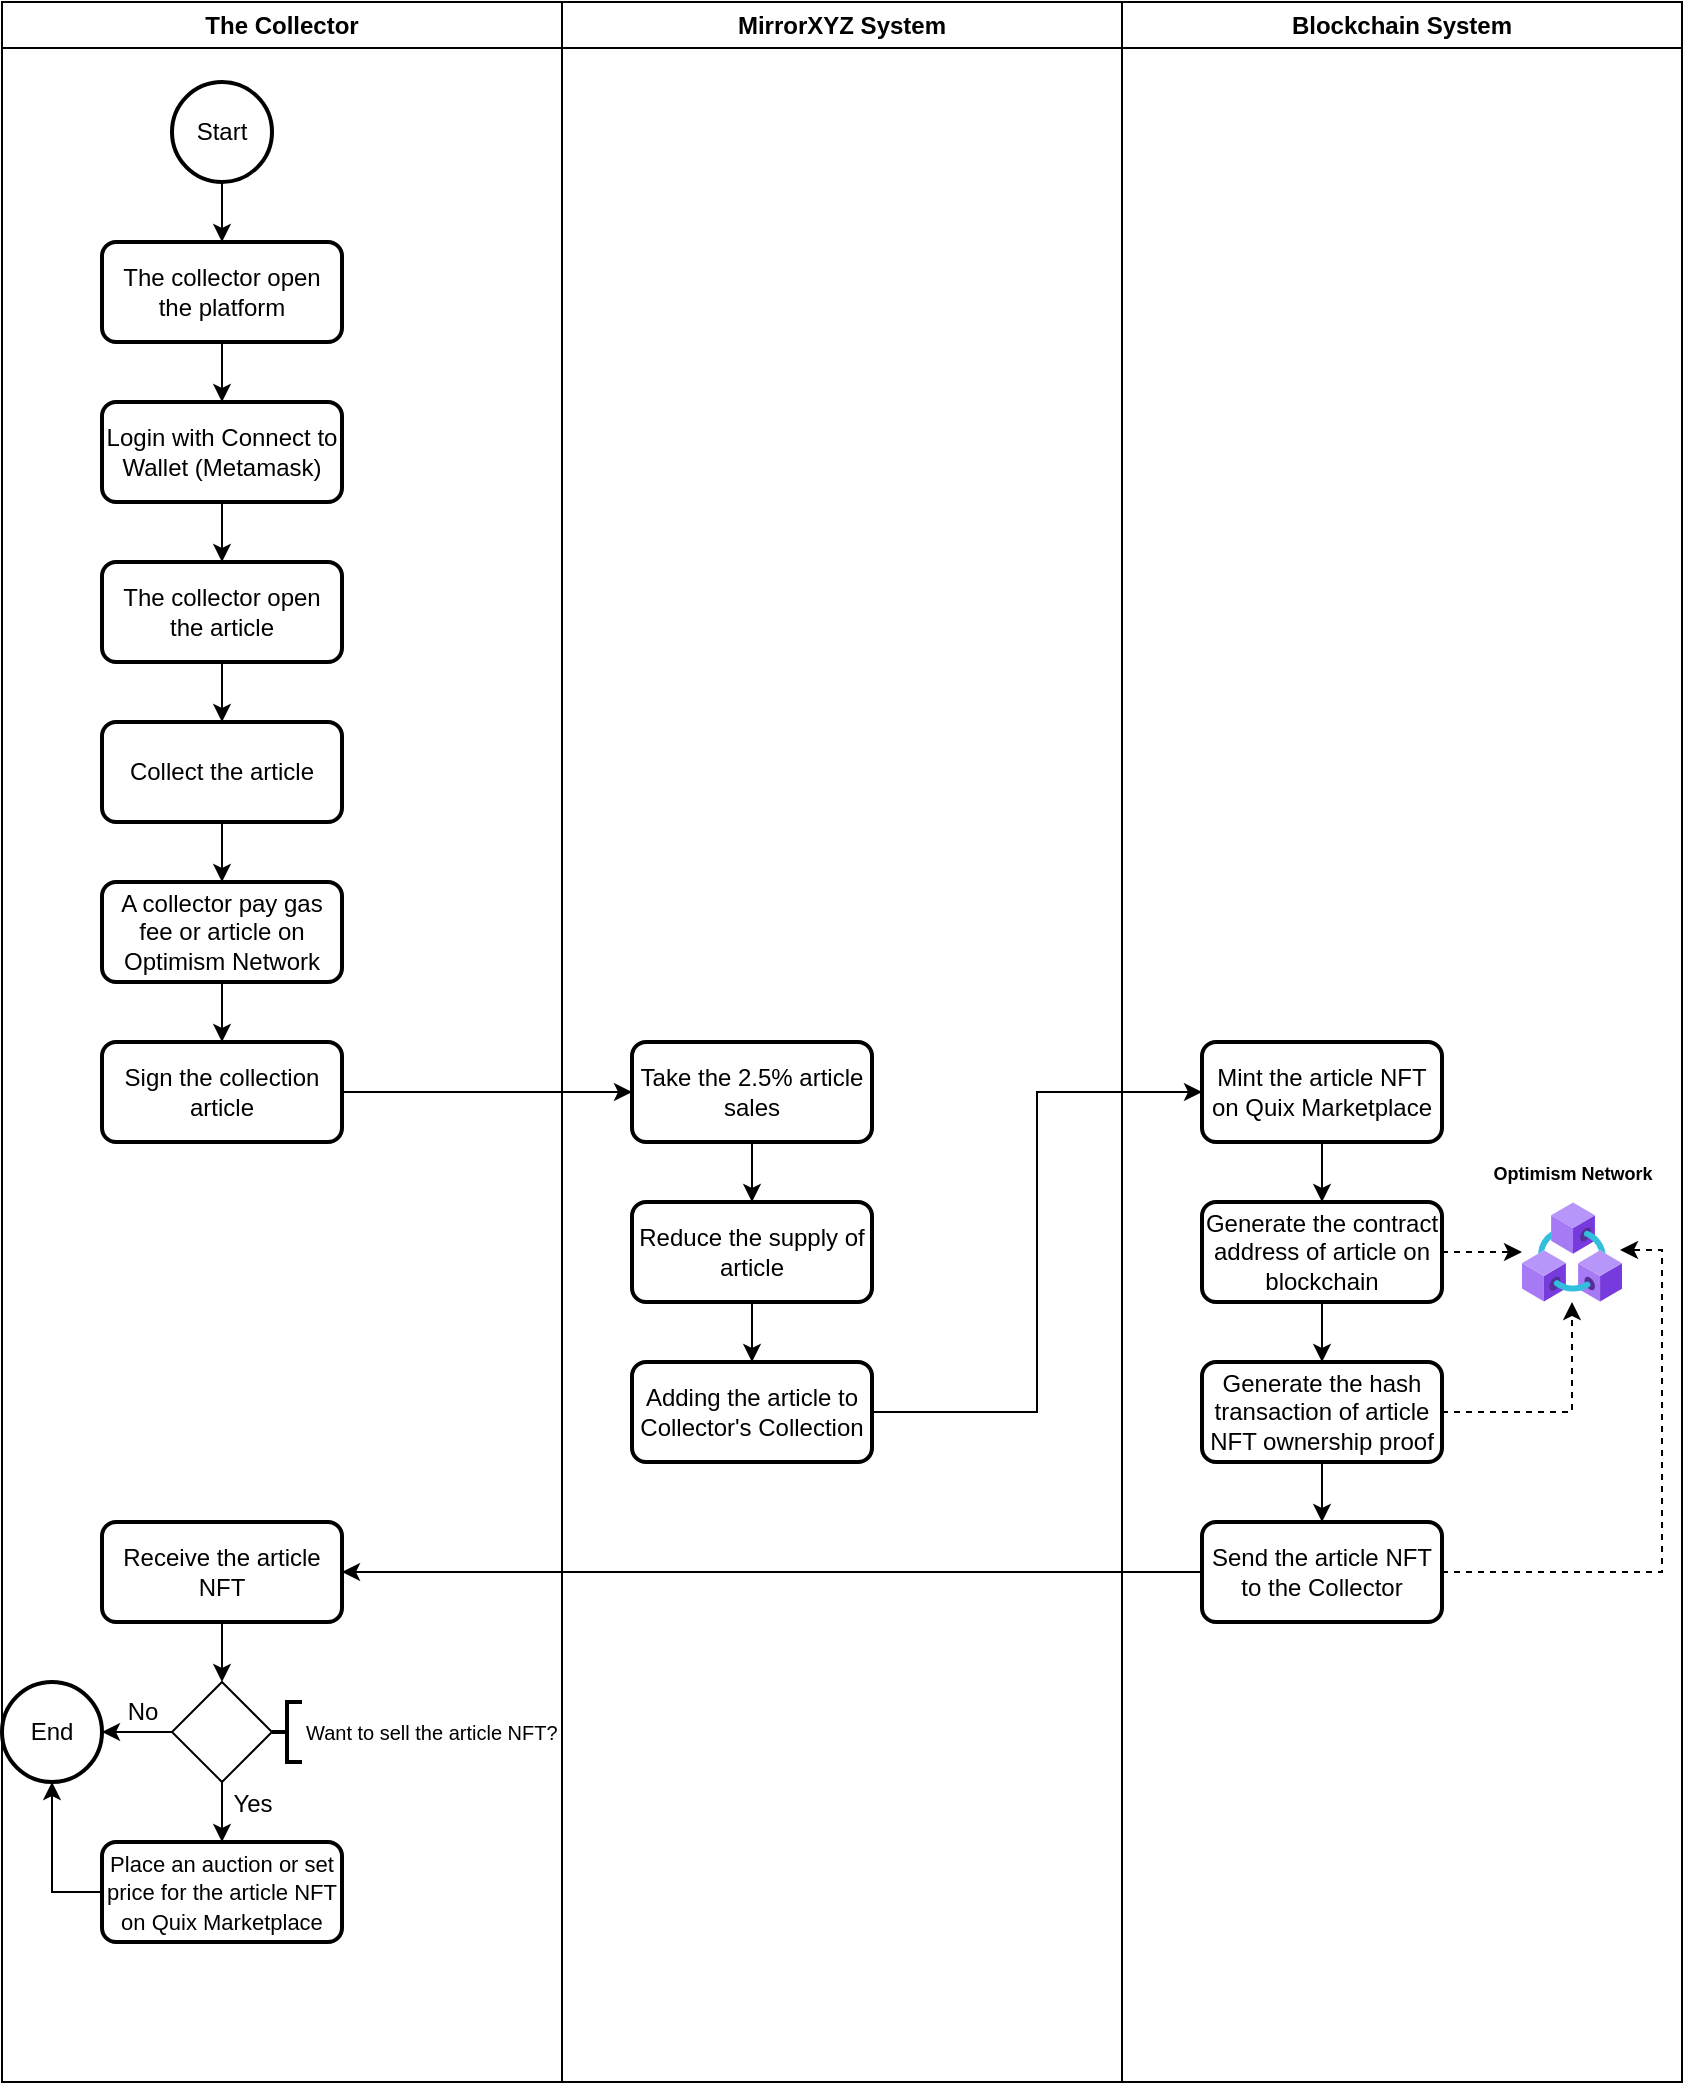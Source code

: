 <mxfile version="20.7.4" type="github">
  <diagram id="e09bLpUF1ZJtZQuKWmes" name="Page-1">
    <mxGraphModel dx="880" dy="444" grid="1" gridSize="10" guides="1" tooltips="1" connect="1" arrows="1" fold="1" page="1" pageScale="1" pageWidth="850" pageHeight="1100" math="0" shadow="0">
      <root>
        <mxCell id="0" />
        <mxCell id="1" parent="0" />
        <mxCell id="Z9Fre3UdySbfOPSyORNE-1" value="The Collector" style="swimlane;whiteSpace=wrap;html=1;" vertex="1" parent="1">
          <mxGeometry x="5" y="40" width="280" height="1040" as="geometry">
            <mxRectangle x="20" y="40" width="100" height="30" as="alternateBounds" />
          </mxGeometry>
        </mxCell>
        <mxCell id="Z9Fre3UdySbfOPSyORNE-2" style="edgeStyle=orthogonalEdgeStyle;rounded=0;orthogonalLoop=1;jettySize=auto;html=1;exitX=0.5;exitY=1;exitDx=0;exitDy=0;exitPerimeter=0;entryX=0.5;entryY=0;entryDx=0;entryDy=0;" edge="1" parent="Z9Fre3UdySbfOPSyORNE-1" source="Z9Fre3UdySbfOPSyORNE-3" target="Z9Fre3UdySbfOPSyORNE-5">
          <mxGeometry relative="1" as="geometry" />
        </mxCell>
        <mxCell id="Z9Fre3UdySbfOPSyORNE-3" value="Start" style="strokeWidth=2;html=1;shape=mxgraph.flowchart.start_2;whiteSpace=wrap;" vertex="1" parent="Z9Fre3UdySbfOPSyORNE-1">
          <mxGeometry x="85" y="40" width="50" height="50" as="geometry" />
        </mxCell>
        <mxCell id="Z9Fre3UdySbfOPSyORNE-4" style="edgeStyle=orthogonalEdgeStyle;rounded=0;orthogonalLoop=1;jettySize=auto;html=1;exitX=0.5;exitY=1;exitDx=0;exitDy=0;entryX=0.5;entryY=0;entryDx=0;entryDy=0;" edge="1" parent="Z9Fre3UdySbfOPSyORNE-1" source="Z9Fre3UdySbfOPSyORNE-5" target="Z9Fre3UdySbfOPSyORNE-7">
          <mxGeometry relative="1" as="geometry" />
        </mxCell>
        <mxCell id="Z9Fre3UdySbfOPSyORNE-5" value="The collector open the platform" style="rounded=1;whiteSpace=wrap;html=1;absoluteArcSize=1;arcSize=14;strokeWidth=2;" vertex="1" parent="Z9Fre3UdySbfOPSyORNE-1">
          <mxGeometry x="50" y="120" width="120" height="50" as="geometry" />
        </mxCell>
        <mxCell id="Z9Fre3UdySbfOPSyORNE-6" style="edgeStyle=orthogonalEdgeStyle;rounded=0;orthogonalLoop=1;jettySize=auto;html=1;exitX=0.5;exitY=1;exitDx=0;exitDy=0;entryX=0.5;entryY=0;entryDx=0;entryDy=0;" edge="1" parent="Z9Fre3UdySbfOPSyORNE-1" source="Z9Fre3UdySbfOPSyORNE-7" target="Z9Fre3UdySbfOPSyORNE-9">
          <mxGeometry relative="1" as="geometry" />
        </mxCell>
        <mxCell id="Z9Fre3UdySbfOPSyORNE-7" value="Login with Connect to Wallet (Metamask)" style="rounded=1;whiteSpace=wrap;html=1;absoluteArcSize=1;arcSize=14;strokeWidth=2;" vertex="1" parent="Z9Fre3UdySbfOPSyORNE-1">
          <mxGeometry x="50" y="200" width="120" height="50" as="geometry" />
        </mxCell>
        <mxCell id="Z9Fre3UdySbfOPSyORNE-8" style="edgeStyle=orthogonalEdgeStyle;rounded=0;orthogonalLoop=1;jettySize=auto;html=1;exitX=0.5;exitY=1;exitDx=0;exitDy=0;entryX=0.5;entryY=0;entryDx=0;entryDy=0;" edge="1" parent="Z9Fre3UdySbfOPSyORNE-1" source="Z9Fre3UdySbfOPSyORNE-9" target="Z9Fre3UdySbfOPSyORNE-11">
          <mxGeometry relative="1" as="geometry" />
        </mxCell>
        <mxCell id="Z9Fre3UdySbfOPSyORNE-9" value="The collector open the article" style="rounded=1;whiteSpace=wrap;html=1;absoluteArcSize=1;arcSize=14;strokeWidth=2;" vertex="1" parent="Z9Fre3UdySbfOPSyORNE-1">
          <mxGeometry x="50" y="280" width="120" height="50" as="geometry" />
        </mxCell>
        <mxCell id="Z9Fre3UdySbfOPSyORNE-10" style="edgeStyle=orthogonalEdgeStyle;rounded=0;orthogonalLoop=1;jettySize=auto;html=1;exitX=0.5;exitY=1;exitDx=0;exitDy=0;entryX=0.5;entryY=0;entryDx=0;entryDy=0;" edge="1" parent="Z9Fre3UdySbfOPSyORNE-1" source="Z9Fre3UdySbfOPSyORNE-11" target="Z9Fre3UdySbfOPSyORNE-12">
          <mxGeometry relative="1" as="geometry" />
        </mxCell>
        <mxCell id="Z9Fre3UdySbfOPSyORNE-11" value="Collect the article" style="rounded=1;whiteSpace=wrap;html=1;absoluteArcSize=1;arcSize=14;strokeWidth=2;" vertex="1" parent="Z9Fre3UdySbfOPSyORNE-1">
          <mxGeometry x="50" y="360" width="120" height="50" as="geometry" />
        </mxCell>
        <mxCell id="Z9Fre3UdySbfOPSyORNE-42" style="edgeStyle=orthogonalEdgeStyle;rounded=0;orthogonalLoop=1;jettySize=auto;html=1;exitX=0.5;exitY=1;exitDx=0;exitDy=0;entryX=0.5;entryY=0;entryDx=0;entryDy=0;" edge="1" parent="Z9Fre3UdySbfOPSyORNE-1" source="Z9Fre3UdySbfOPSyORNE-12" target="Z9Fre3UdySbfOPSyORNE-41">
          <mxGeometry relative="1" as="geometry" />
        </mxCell>
        <mxCell id="Z9Fre3UdySbfOPSyORNE-12" value="A collector pay gas fee or article on Optimism Network" style="rounded=1;whiteSpace=wrap;html=1;absoluteArcSize=1;arcSize=14;strokeWidth=2;" vertex="1" parent="Z9Fre3UdySbfOPSyORNE-1">
          <mxGeometry x="50" y="440" width="120" height="50" as="geometry" />
        </mxCell>
        <mxCell id="Z9Fre3UdySbfOPSyORNE-41" value="Sign the collection article" style="rounded=1;whiteSpace=wrap;html=1;absoluteArcSize=1;arcSize=14;strokeWidth=2;" vertex="1" parent="Z9Fre3UdySbfOPSyORNE-1">
          <mxGeometry x="50" y="520" width="120" height="50" as="geometry" />
        </mxCell>
        <mxCell id="Z9Fre3UdySbfOPSyORNE-57" style="edgeStyle=orthogonalEdgeStyle;rounded=0;orthogonalLoop=1;jettySize=auto;html=1;exitX=0.5;exitY=1;exitDx=0;exitDy=0;entryX=0.5;entryY=0;entryDx=0;entryDy=0;" edge="1" parent="Z9Fre3UdySbfOPSyORNE-1" source="Z9Fre3UdySbfOPSyORNE-54" target="Z9Fre3UdySbfOPSyORNE-56">
          <mxGeometry relative="1" as="geometry" />
        </mxCell>
        <mxCell id="Z9Fre3UdySbfOPSyORNE-54" value="Receive the article NFT" style="rounded=1;whiteSpace=wrap;html=1;absoluteArcSize=1;arcSize=14;strokeWidth=2;" vertex="1" parent="Z9Fre3UdySbfOPSyORNE-1">
          <mxGeometry x="50" y="760" width="120" height="50" as="geometry" />
        </mxCell>
        <mxCell id="Z9Fre3UdySbfOPSyORNE-63" style="edgeStyle=orthogonalEdgeStyle;rounded=0;orthogonalLoop=1;jettySize=auto;html=1;exitX=0;exitY=0.5;exitDx=0;exitDy=0;entryX=1;entryY=0.5;entryDx=0;entryDy=0;entryPerimeter=0;fontSize=10;" edge="1" parent="Z9Fre3UdySbfOPSyORNE-1" source="Z9Fre3UdySbfOPSyORNE-56" target="Z9Fre3UdySbfOPSyORNE-62">
          <mxGeometry relative="1" as="geometry" />
        </mxCell>
        <mxCell id="Z9Fre3UdySbfOPSyORNE-66" style="edgeStyle=orthogonalEdgeStyle;rounded=0;orthogonalLoop=1;jettySize=auto;html=1;exitX=0.5;exitY=1;exitDx=0;exitDy=0;entryX=0.5;entryY=0;entryDx=0;entryDy=0;fontSize=12;" edge="1" parent="Z9Fre3UdySbfOPSyORNE-1" source="Z9Fre3UdySbfOPSyORNE-56" target="Z9Fre3UdySbfOPSyORNE-65">
          <mxGeometry relative="1" as="geometry" />
        </mxCell>
        <mxCell id="Z9Fre3UdySbfOPSyORNE-56" value="" style="rhombus;whiteSpace=wrap;html=1;" vertex="1" parent="Z9Fre3UdySbfOPSyORNE-1">
          <mxGeometry x="85" y="840" width="50" height="50" as="geometry" />
        </mxCell>
        <mxCell id="Z9Fre3UdySbfOPSyORNE-58" value="Want to sell the article NFT?" style="strokeWidth=2;html=1;shape=mxgraph.flowchart.annotation_2;align=left;labelPosition=right;pointerEvents=1;fontSize=10;" vertex="1" parent="Z9Fre3UdySbfOPSyORNE-1">
          <mxGeometry x="135" y="850" width="15" height="30" as="geometry" />
        </mxCell>
        <mxCell id="Z9Fre3UdySbfOPSyORNE-62" value="End" style="strokeWidth=2;html=1;shape=mxgraph.flowchart.start_2;whiteSpace=wrap;" vertex="1" parent="Z9Fre3UdySbfOPSyORNE-1">
          <mxGeometry y="840" width="50" height="50" as="geometry" />
        </mxCell>
        <mxCell id="Z9Fre3UdySbfOPSyORNE-64" value="&lt;font style=&quot;font-size: 12px;&quot;&gt;No&lt;/font&gt;" style="text;html=1;align=center;verticalAlign=middle;resizable=0;points=[];autosize=1;strokeColor=none;fillColor=none;fontSize=10;" vertex="1" parent="Z9Fre3UdySbfOPSyORNE-1">
          <mxGeometry x="50" y="840" width="40" height="30" as="geometry" />
        </mxCell>
        <mxCell id="Z9Fre3UdySbfOPSyORNE-67" style="edgeStyle=orthogonalEdgeStyle;rounded=0;orthogonalLoop=1;jettySize=auto;html=1;exitX=0;exitY=0.5;exitDx=0;exitDy=0;entryX=0.5;entryY=1;entryDx=0;entryDy=0;entryPerimeter=0;fontSize=12;" edge="1" parent="Z9Fre3UdySbfOPSyORNE-1" source="Z9Fre3UdySbfOPSyORNE-65" target="Z9Fre3UdySbfOPSyORNE-62">
          <mxGeometry relative="1" as="geometry" />
        </mxCell>
        <mxCell id="Z9Fre3UdySbfOPSyORNE-65" value="&lt;font style=&quot;font-size: 11px;&quot;&gt;Place an auction or set price for the article NFT on Quix Marketplace&lt;/font&gt;" style="rounded=1;whiteSpace=wrap;html=1;absoluteArcSize=1;arcSize=14;strokeWidth=2;" vertex="1" parent="Z9Fre3UdySbfOPSyORNE-1">
          <mxGeometry x="50" y="920" width="120" height="50" as="geometry" />
        </mxCell>
        <mxCell id="Z9Fre3UdySbfOPSyORNE-68" value="&lt;font style=&quot;font-size: 12px;&quot;&gt;Yes&lt;/font&gt;" style="text;html=1;align=center;verticalAlign=middle;resizable=0;points=[];autosize=1;strokeColor=none;fillColor=none;fontSize=10;" vertex="1" parent="Z9Fre3UdySbfOPSyORNE-1">
          <mxGeometry x="105" y="886" width="40" height="30" as="geometry" />
        </mxCell>
        <mxCell id="Z9Fre3UdySbfOPSyORNE-16" value="MirrorXYZ System" style="swimlane;whiteSpace=wrap;html=1;" vertex="1" parent="1">
          <mxGeometry x="285" y="40" width="280" height="1040" as="geometry" />
        </mxCell>
        <mxCell id="Z9Fre3UdySbfOPSyORNE-60" style="edgeStyle=orthogonalEdgeStyle;rounded=0;orthogonalLoop=1;jettySize=auto;html=1;exitX=0.5;exitY=1;exitDx=0;exitDy=0;entryX=0.5;entryY=0;entryDx=0;entryDy=0;fontSize=8;" edge="1" parent="Z9Fre3UdySbfOPSyORNE-16" source="Z9Fre3UdySbfOPSyORNE-19" target="Z9Fre3UdySbfOPSyORNE-59">
          <mxGeometry relative="1" as="geometry" />
        </mxCell>
        <mxCell id="Z9Fre3UdySbfOPSyORNE-19" value="Take the 2.5% article sales" style="rounded=1;whiteSpace=wrap;html=1;absoluteArcSize=1;arcSize=14;strokeWidth=2;" vertex="1" parent="Z9Fre3UdySbfOPSyORNE-16">
          <mxGeometry x="35" y="520" width="120" height="50" as="geometry" />
        </mxCell>
        <mxCell id="Z9Fre3UdySbfOPSyORNE-70" style="edgeStyle=orthogonalEdgeStyle;rounded=0;orthogonalLoop=1;jettySize=auto;html=1;exitX=0.5;exitY=1;exitDx=0;exitDy=0;entryX=0.5;entryY=0;entryDx=0;entryDy=0;fontSize=11;" edge="1" parent="Z9Fre3UdySbfOPSyORNE-16" source="Z9Fre3UdySbfOPSyORNE-59" target="Z9Fre3UdySbfOPSyORNE-69">
          <mxGeometry relative="1" as="geometry" />
        </mxCell>
        <mxCell id="Z9Fre3UdySbfOPSyORNE-59" value="Reduce the supply of article" style="rounded=1;whiteSpace=wrap;html=1;absoluteArcSize=1;arcSize=14;strokeWidth=2;" vertex="1" parent="Z9Fre3UdySbfOPSyORNE-16">
          <mxGeometry x="35" y="600" width="120" height="50" as="geometry" />
        </mxCell>
        <mxCell id="Z9Fre3UdySbfOPSyORNE-69" value="Adding the article to Collector&#39;s Collection" style="rounded=1;whiteSpace=wrap;html=1;absoluteArcSize=1;arcSize=14;strokeWidth=2;" vertex="1" parent="Z9Fre3UdySbfOPSyORNE-16">
          <mxGeometry x="35" y="680" width="120" height="50" as="geometry" />
        </mxCell>
        <mxCell id="Z9Fre3UdySbfOPSyORNE-29" value="Blockchain System" style="swimlane;whiteSpace=wrap;html=1;" vertex="1" parent="1">
          <mxGeometry x="565" y="40" width="280" height="1040" as="geometry" />
        </mxCell>
        <mxCell id="Z9Fre3UdySbfOPSyORNE-47" style="edgeStyle=orthogonalEdgeStyle;rounded=0;orthogonalLoop=1;jettySize=auto;html=1;dashed=1;" edge="1" parent="Z9Fre3UdySbfOPSyORNE-29" source="Z9Fre3UdySbfOPSyORNE-32" target="Z9Fre3UdySbfOPSyORNE-33">
          <mxGeometry relative="1" as="geometry" />
        </mxCell>
        <mxCell id="Z9Fre3UdySbfOPSyORNE-48" style="edgeStyle=orthogonalEdgeStyle;rounded=0;orthogonalLoop=1;jettySize=auto;html=1;exitX=0.5;exitY=1;exitDx=0;exitDy=0;entryX=0.5;entryY=0;entryDx=0;entryDy=0;" edge="1" parent="Z9Fre3UdySbfOPSyORNE-29" source="Z9Fre3UdySbfOPSyORNE-32" target="Z9Fre3UdySbfOPSyORNE-35">
          <mxGeometry relative="1" as="geometry" />
        </mxCell>
        <mxCell id="Z9Fre3UdySbfOPSyORNE-32" value="Generate the contract address of article on blockchain" style="rounded=1;whiteSpace=wrap;html=1;absoluteArcSize=1;arcSize=14;strokeWidth=2;" vertex="1" parent="Z9Fre3UdySbfOPSyORNE-29">
          <mxGeometry x="40" y="600" width="120" height="50" as="geometry" />
        </mxCell>
        <mxCell id="Z9Fre3UdySbfOPSyORNE-50" style="edgeStyle=orthogonalEdgeStyle;rounded=0;orthogonalLoop=1;jettySize=auto;html=1;exitX=0.5;exitY=1;exitDx=0;exitDy=0;entryX=0.5;entryY=0;entryDx=0;entryDy=0;" edge="1" parent="Z9Fre3UdySbfOPSyORNE-29" source="Z9Fre3UdySbfOPSyORNE-35" target="Z9Fre3UdySbfOPSyORNE-49">
          <mxGeometry relative="1" as="geometry" />
        </mxCell>
        <mxCell id="Z9Fre3UdySbfOPSyORNE-51" style="edgeStyle=orthogonalEdgeStyle;rounded=0;orthogonalLoop=1;jettySize=auto;html=1;exitX=1;exitY=0.5;exitDx=0;exitDy=0;dashed=1;" edge="1" parent="Z9Fre3UdySbfOPSyORNE-29" source="Z9Fre3UdySbfOPSyORNE-35" target="Z9Fre3UdySbfOPSyORNE-33">
          <mxGeometry relative="1" as="geometry" />
        </mxCell>
        <mxCell id="Z9Fre3UdySbfOPSyORNE-35" value="Generate the hash transaction of article NFT ownership proof" style="rounded=1;whiteSpace=wrap;html=1;absoluteArcSize=1;arcSize=14;strokeWidth=2;" vertex="1" parent="Z9Fre3UdySbfOPSyORNE-29">
          <mxGeometry x="40" y="680" width="120" height="50" as="geometry" />
        </mxCell>
        <mxCell id="Z9Fre3UdySbfOPSyORNE-45" style="edgeStyle=orthogonalEdgeStyle;rounded=0;orthogonalLoop=1;jettySize=auto;html=1;exitX=0.5;exitY=1;exitDx=0;exitDy=0;entryX=0.5;entryY=0;entryDx=0;entryDy=0;" edge="1" parent="Z9Fre3UdySbfOPSyORNE-29" source="Z9Fre3UdySbfOPSyORNE-40" target="Z9Fre3UdySbfOPSyORNE-32">
          <mxGeometry relative="1" as="geometry" />
        </mxCell>
        <mxCell id="Z9Fre3UdySbfOPSyORNE-40" value="Mint the article NFT on Quix Marketplace" style="rounded=1;whiteSpace=wrap;html=1;absoluteArcSize=1;arcSize=14;strokeWidth=2;" vertex="1" parent="Z9Fre3UdySbfOPSyORNE-29">
          <mxGeometry x="40" y="520" width="120" height="50" as="geometry" />
        </mxCell>
        <mxCell id="Z9Fre3UdySbfOPSyORNE-33" value="" style="aspect=fixed;html=1;points=[];align=center;image;fontSize=12;image=img/lib/azure2/blockchain/Azure_Blockchain_Service.svg;" vertex="1" parent="Z9Fre3UdySbfOPSyORNE-29">
          <mxGeometry x="200" y="600" width="50" height="50" as="geometry" />
        </mxCell>
        <mxCell id="Z9Fre3UdySbfOPSyORNE-34" value="&lt;font style=&quot;font-size: 9px;&quot;&gt;&lt;b&gt;Optimism Network&lt;/b&gt;&lt;/font&gt;" style="text;html=1;align=center;verticalAlign=middle;resizable=0;points=[];autosize=1;strokeColor=none;fillColor=none;" vertex="1" parent="Z9Fre3UdySbfOPSyORNE-29">
          <mxGeometry x="175" y="570" width="100" height="30" as="geometry" />
        </mxCell>
        <mxCell id="Z9Fre3UdySbfOPSyORNE-53" style="edgeStyle=orthogonalEdgeStyle;rounded=0;orthogonalLoop=1;jettySize=auto;html=1;exitX=1;exitY=0.5;exitDx=0;exitDy=0;entryX=0.98;entryY=0.48;entryDx=0;entryDy=0;entryPerimeter=0;dashed=1;" edge="1" parent="Z9Fre3UdySbfOPSyORNE-29" source="Z9Fre3UdySbfOPSyORNE-49" target="Z9Fre3UdySbfOPSyORNE-33">
          <mxGeometry relative="1" as="geometry" />
        </mxCell>
        <mxCell id="Z9Fre3UdySbfOPSyORNE-49" value="Send the article NFT to the Collector" style="rounded=1;whiteSpace=wrap;html=1;absoluteArcSize=1;arcSize=14;strokeWidth=2;" vertex="1" parent="Z9Fre3UdySbfOPSyORNE-29">
          <mxGeometry x="40" y="760" width="120" height="50" as="geometry" />
        </mxCell>
        <mxCell id="Z9Fre3UdySbfOPSyORNE-43" style="edgeStyle=orthogonalEdgeStyle;rounded=0;orthogonalLoop=1;jettySize=auto;html=1;exitX=1;exitY=0.5;exitDx=0;exitDy=0;entryX=0;entryY=0.5;entryDx=0;entryDy=0;" edge="1" parent="1" source="Z9Fre3UdySbfOPSyORNE-41" target="Z9Fre3UdySbfOPSyORNE-19">
          <mxGeometry relative="1" as="geometry" />
        </mxCell>
        <mxCell id="Z9Fre3UdySbfOPSyORNE-61" style="edgeStyle=orthogonalEdgeStyle;rounded=0;orthogonalLoop=1;jettySize=auto;html=1;exitX=1;exitY=0.5;exitDx=0;exitDy=0;entryX=0;entryY=0.5;entryDx=0;entryDy=0;fontSize=8;" edge="1" parent="1" source="Z9Fre3UdySbfOPSyORNE-69" target="Z9Fre3UdySbfOPSyORNE-40">
          <mxGeometry relative="1" as="geometry" />
        </mxCell>
        <mxCell id="Z9Fre3UdySbfOPSyORNE-71" style="edgeStyle=orthogonalEdgeStyle;rounded=0;orthogonalLoop=1;jettySize=auto;html=1;exitX=0;exitY=0.5;exitDx=0;exitDy=0;entryX=1;entryY=0.5;entryDx=0;entryDy=0;fontSize=11;" edge="1" parent="1" source="Z9Fre3UdySbfOPSyORNE-49" target="Z9Fre3UdySbfOPSyORNE-54">
          <mxGeometry relative="1" as="geometry" />
        </mxCell>
      </root>
    </mxGraphModel>
  </diagram>
</mxfile>
